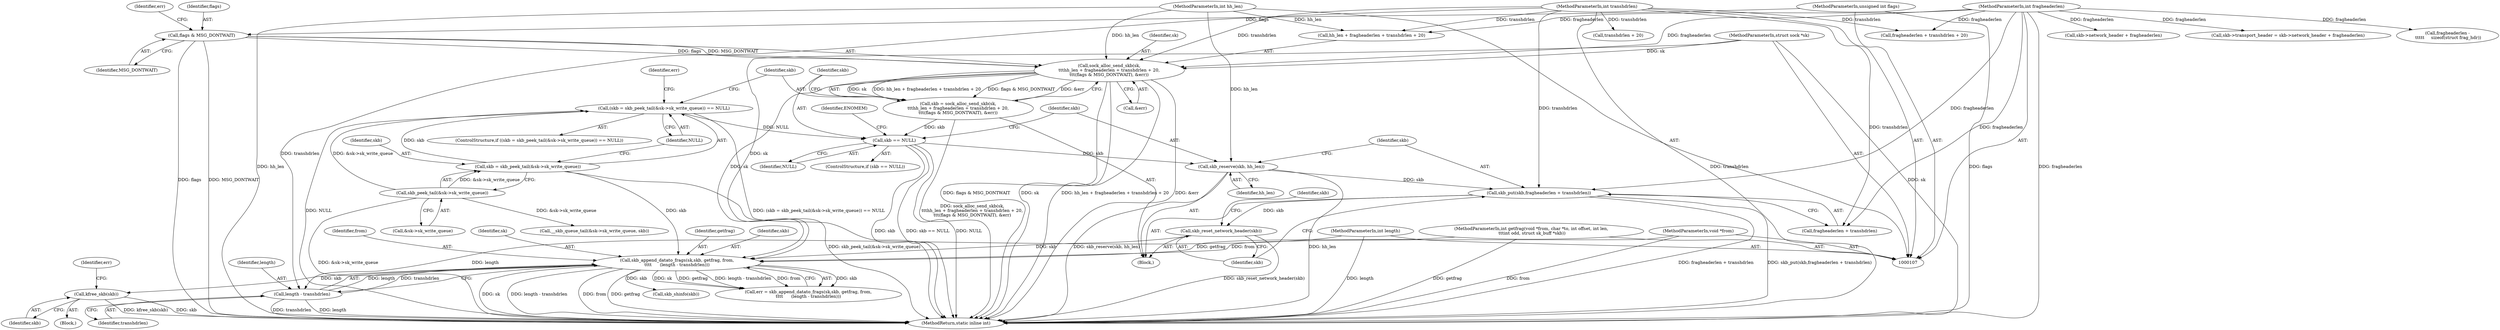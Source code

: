 digraph "1_linux_87c48fa3b4630905f98268dde838ee43626a060c_2@API" {
"1000236" [label="(Call,kfree_skb(skb))"];
"1000185" [label="(Call,skb_append_datato_frags(sk,skb, getfrag, from,\n\t\t\t\t      (length - transhdrlen)))"];
"1000133" [label="(Call,sock_alloc_send_skb(sk,\n\t\t\thh_len + fragheaderlen + transhdrlen + 20,\n\t\t\t(flags & MSG_DONTWAIT), &err))"];
"1000108" [label="(MethodParameterIn,struct sock *sk)"];
"1000112" [label="(MethodParameterIn,int hh_len)"];
"1000113" [label="(MethodParameterIn,int fragheaderlen)"];
"1000114" [label="(MethodParameterIn,int transhdrlen)"];
"1000142" [label="(Call,flags & MSG_DONTWAIT)"];
"1000116" [label="(MethodParameterIn,unsigned int flags)"];
"1000122" [label="(Call,skb = skb_peek_tail(&sk->sk_write_queue))"];
"1000124" [label="(Call,skb_peek_tail(&sk->sk_write_queue))"];
"1000162" [label="(Call,skb_reset_network_header(skb))"];
"1000157" [label="(Call,skb_put(skb,fragheaderlen + transhdrlen))"];
"1000154" [label="(Call,skb_reserve(skb, hh_len))"];
"1000148" [label="(Call,skb == NULL)"];
"1000131" [label="(Call,skb = sock_alloc_send_skb(sk,\n\t\t\thh_len + fragheaderlen + transhdrlen + 20,\n\t\t\t(flags & MSG_DONTWAIT), &err))"];
"1000121" [label="(Call,(skb = skb_peek_tail(&sk->sk_write_queue)) == NULL)"];
"1000109" [label="(MethodParameterIn,int getfrag(void *from, char *to, int offset, int len,\n \t\t\tint odd, struct sk_buff *skb))"];
"1000110" [label="(MethodParameterIn,void *from)"];
"1000190" [label="(Call,length - transhdrlen)"];
"1000111" [label="(MethodParameterIn,int length)"];
"1000150" [label="(Identifier,NULL)"];
"1000120" [label="(ControlStructure,if ((skb = skb_peek_tail(&sk->sk_write_queue)) == NULL))"];
"1000137" [label="(Call,fragheaderlen + transhdrlen + 20)"];
"1000109" [label="(MethodParameterIn,int getfrag(void *from, char *to, int offset, int len,\n \t\t\tint odd, struct sk_buff *skb))"];
"1000124" [label="(Call,skb_peek_tail(&sk->sk_write_queue))"];
"1000149" [label="(Identifier,skb)"];
"1000121" [label="(Call,(skb = skb_peek_tail(&sk->sk_write_queue)) == NULL)"];
"1000162" [label="(Call,skb_reset_network_header(skb))"];
"1000146" [label="(Identifier,err)"];
"1000147" [label="(ControlStructure,if (skb == NULL))"];
"1000153" [label="(Identifier,ENOMEM)"];
"1000129" [label="(Identifier,NULL)"];
"1000156" [label="(Identifier,hh_len)"];
"1000184" [label="(Identifier,err)"];
"1000122" [label="(Call,skb = skb_peek_tail(&sk->sk_write_queue))"];
"1000164" [label="(Call,skb->transport_header = skb->network_header + fragheaderlen)"];
"1000189" [label="(Identifier,from)"];
"1000192" [label="(Identifier,transhdrlen)"];
"1000112" [label="(MethodParameterIn,int hh_len)"];
"1000157" [label="(Call,skb_put(skb,fragheaderlen + transhdrlen))"];
"1000139" [label="(Call,transhdrlen + 20)"];
"1000125" [label="(Call,&sk->sk_write_queue)"];
"1000228" [label="(Call,__skb_queue_tail(&sk->sk_write_queue, skb))"];
"1000114" [label="(MethodParameterIn,int transhdrlen)"];
"1000159" [label="(Call,fragheaderlen + transhdrlen)"];
"1000163" [label="(Identifier,skb)"];
"1000186" [label="(Identifier,sk)"];
"1000190" [label="(Call,length - transhdrlen)"];
"1000143" [label="(Identifier,flags)"];
"1000131" [label="(Call,skb = sock_alloc_send_skb(sk,\n\t\t\thh_len + fragheaderlen + transhdrlen + 20,\n\t\t\t(flags & MSG_DONTWAIT), &err))"];
"1000191" [label="(Identifier,length)"];
"1000132" [label="(Identifier,skb)"];
"1000166" [label="(Identifier,skb)"];
"1000188" [label="(Identifier,getfrag)"];
"1000187" [label="(Identifier,skb)"];
"1000200" [label="(Call,skb_shinfo(skb))"];
"1000148" [label="(Call,skb == NULL)"];
"1000116" [label="(MethodParameterIn,unsigned int flags)"];
"1000133" [label="(Call,sock_alloc_send_skb(sk,\n\t\t\thh_len + fragheaderlen + transhdrlen + 20,\n\t\t\t(flags & MSG_DONTWAIT), &err))"];
"1000183" [label="(Call,err = skb_append_datato_frags(sk,skb, getfrag, from,\n\t\t\t\t      (length - transhdrlen)))"];
"1000123" [label="(Identifier,skb)"];
"1000158" [label="(Identifier,skb)"];
"1000155" [label="(Identifier,skb)"];
"1000113" [label="(MethodParameterIn,int fragheaderlen)"];
"1000237" [label="(Identifier,skb)"];
"1000134" [label="(Identifier,sk)"];
"1000111" [label="(MethodParameterIn,int length)"];
"1000240" [label="(MethodReturn,static inline int)"];
"1000145" [label="(Call,&err)"];
"1000108" [label="(MethodParameterIn,struct sock *sk)"];
"1000154" [label="(Call,skb_reserve(skb, hh_len))"];
"1000236" [label="(Call,kfree_skb(skb))"];
"1000142" [label="(Call,flags & MSG_DONTWAIT)"];
"1000206" [label="(Call,fragheaderlen -\n \t\t\t\t\t     sizeof(struct frag_hdr))"];
"1000135" [label="(Call,hh_len + fragheaderlen + transhdrlen + 20)"];
"1000239" [label="(Identifier,err)"];
"1000117" [label="(Block,)"];
"1000130" [label="(Block,)"];
"1000168" [label="(Call,skb->network_header + fragheaderlen)"];
"1000185" [label="(Call,skb_append_datato_frags(sk,skb, getfrag, from,\n\t\t\t\t      (length - transhdrlen)))"];
"1000144" [label="(Identifier,MSG_DONTWAIT)"];
"1000110" [label="(MethodParameterIn,void *from)"];
"1000236" -> "1000117"  [label="AST: "];
"1000236" -> "1000237"  [label="CFG: "];
"1000237" -> "1000236"  [label="AST: "];
"1000239" -> "1000236"  [label="CFG: "];
"1000236" -> "1000240"  [label="DDG: skb"];
"1000236" -> "1000240"  [label="DDG: kfree_skb(skb)"];
"1000185" -> "1000236"  [label="DDG: skb"];
"1000185" -> "1000183"  [label="AST: "];
"1000185" -> "1000190"  [label="CFG: "];
"1000186" -> "1000185"  [label="AST: "];
"1000187" -> "1000185"  [label="AST: "];
"1000188" -> "1000185"  [label="AST: "];
"1000189" -> "1000185"  [label="AST: "];
"1000190" -> "1000185"  [label="AST: "];
"1000183" -> "1000185"  [label="CFG: "];
"1000185" -> "1000240"  [label="DDG: getfrag"];
"1000185" -> "1000240"  [label="DDG: sk"];
"1000185" -> "1000240"  [label="DDG: length - transhdrlen"];
"1000185" -> "1000240"  [label="DDG: from"];
"1000185" -> "1000183"  [label="DDG: skb"];
"1000185" -> "1000183"  [label="DDG: sk"];
"1000185" -> "1000183"  [label="DDG: getfrag"];
"1000185" -> "1000183"  [label="DDG: length - transhdrlen"];
"1000185" -> "1000183"  [label="DDG: from"];
"1000133" -> "1000185"  [label="DDG: sk"];
"1000108" -> "1000185"  [label="DDG: sk"];
"1000122" -> "1000185"  [label="DDG: skb"];
"1000162" -> "1000185"  [label="DDG: skb"];
"1000109" -> "1000185"  [label="DDG: getfrag"];
"1000110" -> "1000185"  [label="DDG: from"];
"1000190" -> "1000185"  [label="DDG: length"];
"1000190" -> "1000185"  [label="DDG: transhdrlen"];
"1000185" -> "1000200"  [label="DDG: skb"];
"1000133" -> "1000131"  [label="AST: "];
"1000133" -> "1000145"  [label="CFG: "];
"1000134" -> "1000133"  [label="AST: "];
"1000135" -> "1000133"  [label="AST: "];
"1000142" -> "1000133"  [label="AST: "];
"1000145" -> "1000133"  [label="AST: "];
"1000131" -> "1000133"  [label="CFG: "];
"1000133" -> "1000240"  [label="DDG: flags & MSG_DONTWAIT"];
"1000133" -> "1000240"  [label="DDG: sk"];
"1000133" -> "1000240"  [label="DDG: hh_len + fragheaderlen + transhdrlen + 20"];
"1000133" -> "1000240"  [label="DDG: &err"];
"1000133" -> "1000131"  [label="DDG: sk"];
"1000133" -> "1000131"  [label="DDG: hh_len + fragheaderlen + transhdrlen + 20"];
"1000133" -> "1000131"  [label="DDG: flags & MSG_DONTWAIT"];
"1000133" -> "1000131"  [label="DDG: &err"];
"1000108" -> "1000133"  [label="DDG: sk"];
"1000112" -> "1000133"  [label="DDG: hh_len"];
"1000113" -> "1000133"  [label="DDG: fragheaderlen"];
"1000114" -> "1000133"  [label="DDG: transhdrlen"];
"1000142" -> "1000133"  [label="DDG: flags"];
"1000142" -> "1000133"  [label="DDG: MSG_DONTWAIT"];
"1000108" -> "1000107"  [label="AST: "];
"1000108" -> "1000240"  [label="DDG: sk"];
"1000112" -> "1000107"  [label="AST: "];
"1000112" -> "1000240"  [label="DDG: hh_len"];
"1000112" -> "1000135"  [label="DDG: hh_len"];
"1000112" -> "1000154"  [label="DDG: hh_len"];
"1000113" -> "1000107"  [label="AST: "];
"1000113" -> "1000240"  [label="DDG: fragheaderlen"];
"1000113" -> "1000135"  [label="DDG: fragheaderlen"];
"1000113" -> "1000137"  [label="DDG: fragheaderlen"];
"1000113" -> "1000157"  [label="DDG: fragheaderlen"];
"1000113" -> "1000159"  [label="DDG: fragheaderlen"];
"1000113" -> "1000164"  [label="DDG: fragheaderlen"];
"1000113" -> "1000168"  [label="DDG: fragheaderlen"];
"1000113" -> "1000206"  [label="DDG: fragheaderlen"];
"1000114" -> "1000107"  [label="AST: "];
"1000114" -> "1000240"  [label="DDG: transhdrlen"];
"1000114" -> "1000135"  [label="DDG: transhdrlen"];
"1000114" -> "1000137"  [label="DDG: transhdrlen"];
"1000114" -> "1000139"  [label="DDG: transhdrlen"];
"1000114" -> "1000157"  [label="DDG: transhdrlen"];
"1000114" -> "1000159"  [label="DDG: transhdrlen"];
"1000114" -> "1000190"  [label="DDG: transhdrlen"];
"1000142" -> "1000144"  [label="CFG: "];
"1000143" -> "1000142"  [label="AST: "];
"1000144" -> "1000142"  [label="AST: "];
"1000146" -> "1000142"  [label="CFG: "];
"1000142" -> "1000240"  [label="DDG: MSG_DONTWAIT"];
"1000142" -> "1000240"  [label="DDG: flags"];
"1000116" -> "1000142"  [label="DDG: flags"];
"1000116" -> "1000107"  [label="AST: "];
"1000116" -> "1000240"  [label="DDG: flags"];
"1000122" -> "1000121"  [label="AST: "];
"1000122" -> "1000124"  [label="CFG: "];
"1000123" -> "1000122"  [label="AST: "];
"1000124" -> "1000122"  [label="AST: "];
"1000129" -> "1000122"  [label="CFG: "];
"1000122" -> "1000240"  [label="DDG: skb_peek_tail(&sk->sk_write_queue)"];
"1000122" -> "1000121"  [label="DDG: skb"];
"1000124" -> "1000122"  [label="DDG: &sk->sk_write_queue"];
"1000124" -> "1000125"  [label="CFG: "];
"1000125" -> "1000124"  [label="AST: "];
"1000124" -> "1000240"  [label="DDG: &sk->sk_write_queue"];
"1000124" -> "1000121"  [label="DDG: &sk->sk_write_queue"];
"1000124" -> "1000228"  [label="DDG: &sk->sk_write_queue"];
"1000162" -> "1000130"  [label="AST: "];
"1000162" -> "1000163"  [label="CFG: "];
"1000163" -> "1000162"  [label="AST: "];
"1000166" -> "1000162"  [label="CFG: "];
"1000162" -> "1000240"  [label="DDG: skb_reset_network_header(skb)"];
"1000157" -> "1000162"  [label="DDG: skb"];
"1000157" -> "1000130"  [label="AST: "];
"1000157" -> "1000159"  [label="CFG: "];
"1000158" -> "1000157"  [label="AST: "];
"1000159" -> "1000157"  [label="AST: "];
"1000163" -> "1000157"  [label="CFG: "];
"1000157" -> "1000240"  [label="DDG: fragheaderlen + transhdrlen"];
"1000157" -> "1000240"  [label="DDG: skb_put(skb,fragheaderlen + transhdrlen)"];
"1000154" -> "1000157"  [label="DDG: skb"];
"1000154" -> "1000130"  [label="AST: "];
"1000154" -> "1000156"  [label="CFG: "];
"1000155" -> "1000154"  [label="AST: "];
"1000156" -> "1000154"  [label="AST: "];
"1000158" -> "1000154"  [label="CFG: "];
"1000154" -> "1000240"  [label="DDG: skb_reserve(skb, hh_len)"];
"1000154" -> "1000240"  [label="DDG: hh_len"];
"1000148" -> "1000154"  [label="DDG: skb"];
"1000148" -> "1000147"  [label="AST: "];
"1000148" -> "1000150"  [label="CFG: "];
"1000149" -> "1000148"  [label="AST: "];
"1000150" -> "1000148"  [label="AST: "];
"1000153" -> "1000148"  [label="CFG: "];
"1000155" -> "1000148"  [label="CFG: "];
"1000148" -> "1000240"  [label="DDG: skb"];
"1000148" -> "1000240"  [label="DDG: skb == NULL"];
"1000148" -> "1000240"  [label="DDG: NULL"];
"1000131" -> "1000148"  [label="DDG: skb"];
"1000121" -> "1000148"  [label="DDG: NULL"];
"1000131" -> "1000130"  [label="AST: "];
"1000132" -> "1000131"  [label="AST: "];
"1000149" -> "1000131"  [label="CFG: "];
"1000131" -> "1000240"  [label="DDG: sock_alloc_send_skb(sk,\n\t\t\thh_len + fragheaderlen + transhdrlen + 20,\n\t\t\t(flags & MSG_DONTWAIT), &err)"];
"1000121" -> "1000120"  [label="AST: "];
"1000121" -> "1000129"  [label="CFG: "];
"1000129" -> "1000121"  [label="AST: "];
"1000132" -> "1000121"  [label="CFG: "];
"1000184" -> "1000121"  [label="CFG: "];
"1000121" -> "1000240"  [label="DDG: NULL"];
"1000121" -> "1000240"  [label="DDG: (skb = skb_peek_tail(&sk->sk_write_queue)) == NULL"];
"1000109" -> "1000107"  [label="AST: "];
"1000109" -> "1000240"  [label="DDG: getfrag"];
"1000110" -> "1000107"  [label="AST: "];
"1000110" -> "1000240"  [label="DDG: from"];
"1000190" -> "1000192"  [label="CFG: "];
"1000191" -> "1000190"  [label="AST: "];
"1000192" -> "1000190"  [label="AST: "];
"1000190" -> "1000240"  [label="DDG: length"];
"1000190" -> "1000240"  [label="DDG: transhdrlen"];
"1000111" -> "1000190"  [label="DDG: length"];
"1000111" -> "1000107"  [label="AST: "];
"1000111" -> "1000240"  [label="DDG: length"];
}

